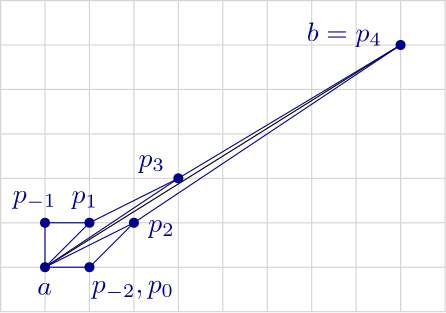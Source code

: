 <?xml version="1.0"?>
<!DOCTYPE ipe SYSTEM "ipe.dtd">
<ipe version="70005" creator="Ipe 7.1.1">
<info created="D:20130628153945" modified="D:20130628153945"/>
<ipestyle name="basic">
<symbol name="arrow/arc(spx)">
<path stroke="sym-stroke" fill="sym-stroke" pen="sym-pen">
0 0 m
-1 0.333 l
-1 -0.333 l
h
</path>
</symbol>
<symbol name="arrow/farc(spx)">
<path stroke="sym-stroke" fill="white" pen="sym-pen">
0 0 m
-1 0.333 l
-1 -0.333 l
h
</path>
</symbol>
<symbol name="mark/circle(sx)" transformations="translations">
<path fill="sym-stroke">
0.6 0 0 0.6 0 0 e
0.4 0 0 0.4 0 0 e
</path>
</symbol>
<symbol name="mark/disk(sx)" transformations="translations">
<path fill="sym-stroke">
0.6 0 0 0.6 0 0 e
</path>
</symbol>
<symbol name="mark/fdisk(sfx)" transformations="translations">
<group>
<path fill="sym-fill">
0.5 0 0 0.5 0 0 e
</path>
<path fill="sym-stroke" fillrule="eofill">
0.6 0 0 0.6 0 0 e
0.4 0 0 0.4 0 0 e
</path>
</group>
</symbol>
<symbol name="mark/box(sx)" transformations="translations">
<path fill="sym-stroke" fillrule="eofill">
-0.6 -0.6 m
0.6 -0.6 l
0.6 0.6 l
-0.6 0.6 l
h
-0.4 -0.4 m
0.4 -0.4 l
0.4 0.4 l
-0.4 0.4 l
h
</path>
</symbol>
<symbol name="mark/square(sx)" transformations="translations">
<path fill="sym-stroke">
-0.6 -0.6 m
0.6 -0.6 l
0.6 0.6 l
-0.6 0.6 l
h
</path>
</symbol>
<symbol name="mark/fsquare(sfx)" transformations="translations">
<group>
<path fill="sym-fill">
-0.5 -0.5 m
0.5 -0.5 l
0.5 0.5 l
-0.5 0.5 l
h
</path>
<path fill="sym-stroke" fillrule="eofill">
-0.6 -0.6 m
0.6 -0.6 l
0.6 0.6 l
-0.6 0.6 l
h
-0.4 -0.4 m
0.4 -0.4 l
0.4 0.4 l
-0.4 0.4 l
h
</path>
</group>
</symbol>
<symbol name="mark/cross(sx)" transformations="translations">
<group>
<path fill="sym-stroke">
-0.43 -0.57 m
0.57 0.43 l
0.43 0.57 l
-0.57 -0.43 l
h
</path>
<path fill="sym-stroke">
-0.43 0.57 m
0.57 -0.43 l
0.43 -0.57 l
-0.57 0.43 l
h
</path>
</group>
</symbol>
<symbol name="arrow/fnormal(spx)">
<path stroke="sym-stroke" fill="white" pen="sym-pen">
0 0 m
-1 0.333 l
-1 -0.333 l
h
</path>
</symbol>
<symbol name="arrow/pointed(spx)">
<path stroke="sym-stroke" fill="sym-stroke" pen="sym-pen">
0 0 m
-1 0.333 l
-0.8 0 l
-1 -0.333 l
h
</path>
</symbol>
<symbol name="arrow/fpointed(spx)">
<path stroke="sym-stroke" fill="white" pen="sym-pen">
0 0 m
-1 0.333 l
-0.8 0 l
-1 -0.333 l
h
</path>
</symbol>
<symbol name="arrow/linear(spx)">
<path stroke="sym-stroke" pen="sym-pen">
-1 0.333 m
0 0 l
-1 -0.333 l
</path>
</symbol>
<symbol name="arrow/fdouble(spx)">
<path stroke="sym-stroke" fill="white" pen="sym-pen">
0 0 m
-1 0.333 l
-1 -0.333 l
h
-1 0 m
-2 0.333 l
-2 -0.333 l
h
</path>
</symbol>
<symbol name="arrow/double(spx)">
<path stroke="sym-stroke" fill="sym-stroke" pen="sym-pen">
0 0 m
-1 0.333 l
-1 -0.333 l
h
-1 0 m
-2 0.333 l
-2 -0.333 l
h
</path>
</symbol>
<pen name="heavier" value="0.8"/>
<pen name="fat" value="1.2"/>
<pen name="ultrafat" value="2"/>
<symbolsize name="large" value="5"/>
<symbolsize name="small" value="2"/>
<symbolsize name="tiny" value="1.1"/>
<arrowsize name="large" value="10"/>
<arrowsize name="small" value="5"/>
<arrowsize name="tiny" value="3"/>
<color name="red" value="1 0 0"/>
<color name="green" value="0 1 0"/>
<color name="blue" value="0 0 1"/>
<color name="yellow" value="1 1 0"/>
<color name="orange" value="1 0.647 0"/>
<color name="gold" value="1 0.843 0"/>
<color name="purple" value="0.627 0.125 0.941"/>
<color name="gray" value="0.745"/>
<color name="brown" value="0.647 0.165 0.165"/>
<color name="navy" value="0 0 0.502"/>
<color name="pink" value="1 0.753 0.796"/>
<color name="seagreen" value="0.18 0.545 0.341"/>
<color name="turquoise" value="0.251 0.878 0.816"/>
<color name="violet" value="0.933 0.51 0.933"/>
<color name="darkblue" value="0 0 0.545"/>
<color name="darkcyan" value="0 0.545 0.545"/>
<color name="darkgray" value="0.663"/>
<color name="darkgreen" value="0 0.392 0"/>
<color name="darkmagenta" value="0.545 0 0.545"/>
<color name="darkorange" value="1 0.549 0"/>
<color name="darkred" value="0.545 0 0"/>
<color name="lightblue" value="0.678 0.847 0.902"/>
<color name="lightcyan" value="0.878 1 1"/>
<color name="lightgray" value="0.827"/>
<color name="lightgreen" value="0.565 0.933 0.565"/>
<color name="lightyellow" value="1 1 0.878"/>
<dashstyle name="dashed" value="[4] 0"/>
<dashstyle name="dotted" value="[1 3] 0"/>
<dashstyle name="dash dotted" value="[4 2 1 2] 0"/>
<dashstyle name="dash dot dotted" value="[4 2 1 2 1 2] 0"/>
<textsize name="large" value="\large"/>
<textsize name="Large" value="\Large"/>
<textsize name="LARGE" value="\LARGE"/>
<textsize name="huge" value="\huge"/>
<textsize name="Huge" value="\Huge"/>
<textsize name="small" value="\small"/>
<textsize name="footnote" value="\footnotesize"/>
<textsize name="tiny" value="\tiny"/>
<textstyle name="center" begin="\begin{center}" end="\end{center}"/>
<textstyle name="itemize" begin="\begin{itemize}" end="\end{itemize}"/>
<textstyle name="item" begin="\begin{itemize}\item{}" end="\end{itemize}"/>
<gridsize name="4 pts" value="4"/>
<gridsize name="8 pts (~3 mm)" value="8"/>
<gridsize name="16 pts (~6 mm)" value="16"/>
<gridsize name="32 pts (~12 mm)" value="32"/>
<gridsize name="10 pts (~3.5 mm)" value="10"/>
<gridsize name="20 pts (~7 mm)" value="20"/>
<gridsize name="14 pts (~5 mm)" value="14"/>
<gridsize name="28 pts (~10 mm)" value="28"/>
<gridsize name="56 pts (~20 mm)" value="56"/>
<anglesize name="90 deg" value="90"/>
<anglesize name="60 deg" value="60"/>
<anglesize name="45 deg" value="45"/>
<anglesize name="30 deg" value="30"/>
<anglesize name="22.5 deg" value="22.5"/>
<tiling name="falling" angle="-60" step="4" width="1"/>
<tiling name="rising" angle="30" step="4" width="1"/>
</ipestyle>
<page>
<layer name="alpha"/>
<view layers="alpha" active="alpha"/>
<path layer="alpha" stroke="lightgray">
176 432 m
336 432 l
336 544 l
176 544 l
176 432 l
192 432 l
192 544 l
208 544 l
208 432 l
224 432 l
224 544 l
240 544 l
240 432 l
256 432 l
256 544 l
272 544 l
272 432 l
288 432 l
288 544 l
304 544 l
304 432 l
320 432 l
320 544 l
336 544 l
336 528 l
176 528 l
176 512 l
336 512 l
336 496 l
176 496 l
176 480 l
336 480 l
336 464 l
176 464 l
176 448 l
336 448 l
</path>
<use name="mark/disk(sx)" pos="208 448" size="normal" stroke="darkblue"/>
<use name="mark/disk(sx)" pos="192 464" size="normal" stroke="darkblue"/>
<use name="mark/disk(sx)" pos="208 464" size="normal" stroke="darkblue"/>
<path stroke="darkblue">
192 448 m
208 448 l
</path>
<path stroke="darkblue">
192 448 m
192 464 l
</path>
<path stroke="darkblue">
192 464 m
208 464 l
</path>
<path stroke="darkblue">
208 448 m
224 464 l
</path>
<path stroke="black">
192 448 m
320 528 l
</path>
<path stroke="darkblue">
208 464 m
240 480 l
</path>
<path stroke="darkblue">
224 464 m
320 528 l
</path>
<use name="mark/disk(sx)" pos="240 480" size="normal" stroke="darkblue"/>
<use name="mark/disk(sx)" pos="320 528" size="normal" stroke="darkblue"/>
<use name="mark/disk(sx)" pos="192 448" size="normal" stroke="darkblue"/>
<use name="mark/disk(sx)" pos="224 464" size="normal" stroke="darkblue"/>
<path stroke="darkblue">
192 448 m
208 464 l
</path>
<path stroke="darkblue">
192 448 m
240 480 l
</path>
<path stroke="darkblue">
192 448 m
224 464 l
</path>
<path stroke="darkblue">
240 480 m
320 528 l
</path>
<text transformations="translations" pos="189.22 438.056" stroke="darkblue" type="label" width="5.266" height="4.289" depth="0" valign="baseline">$a$</text>
<text matrix="1 0 0 1 -0.502941 -1.50882" transformations="translations" pos="209.338 440.319" stroke="darkblue" type="label" width="29.618" height="4.294" depth="2.32" valign="baseline">$p_{-2}, p_0$</text>
<text matrix="1 0 0 1 -8.55 -3.26912" transformations="translations" pos="188.969 474.519" stroke="darkblue" type="label" width="15.708" height="4.294" depth="2.32" valign="baseline">$p_{-1}$</text>
<text matrix="1 0 0 1 -18.1059 -34.9544" transformations="translations" pos="219.648 505.953" stroke="darkblue" type="label" width="9.482" height="4.297" depth="1.93" valign="baseline">$p_{1}$</text>
<text matrix="1 0 0 1 -8.80147 -3.01765" transformations="translations" pos="238.006 463.706" stroke="darkblue" type="label" width="9.482" height="4.297" depth="1.93" valign="baseline">$p_{2}$</text>
<text matrix="1 0 0 1 -33.9485 -49.2883" transformations="translations" pos="259.632 533.363" stroke="darkblue" type="label" width="9.482" height="4.297" depth="1.93" valign="baseline">$p_{3}$</text>
<text matrix="1 0 0 1 -42.5618 -1.32058" transformations="translations" pos="328.787 530.597" stroke="darkblue" type="label" width="27.041" height="6.926" depth="1.93" valign="baseline">$b = p_{4}$</text>
</page>
</ipe>
